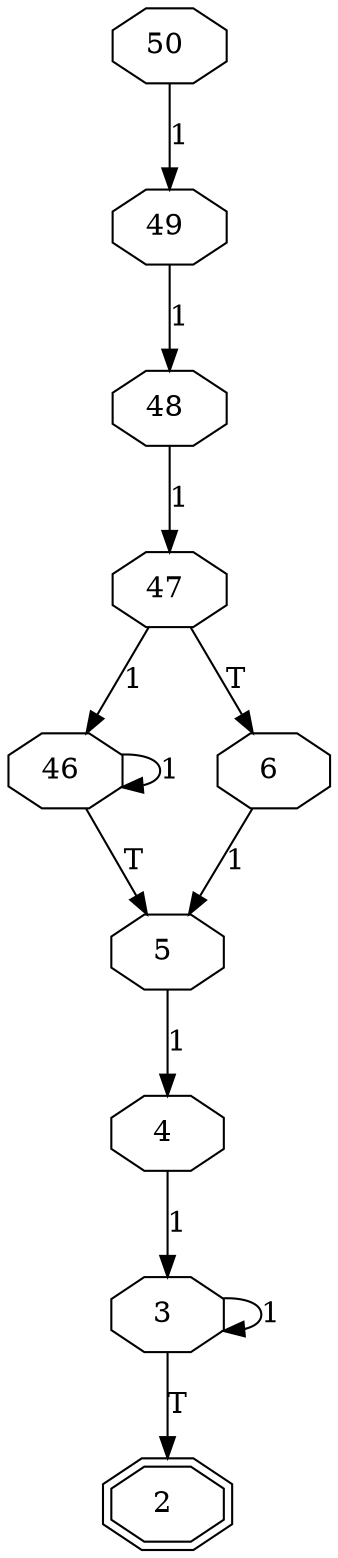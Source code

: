 digraph g
{
graph [ splines = false ] 
50 [shape=octagon label="50 "]
50 -> 49 [label=1] 
49 [shape=octagon label="49 "]
49 -> 48 [label=1] 
48 [shape=octagon label="48 "]
48 -> 47 [label=1] 
47 [shape=octagon label="47 "]
47 -> 46 [label=1] 
47 -> 6 [label=T] 
46 [shape=octagon label="46 "]
46 -> 46 [label=1] 
46 -> 5 [label=T] 
6 [shape=octagon label="6 "]
6 -> 5 [label=1] 
5 [shape=octagon label="5 "]
5 -> 4 [label=1] 
4 [shape=octagon label="4 "]
4 -> 3 [label=1] 
3 [shape=octagon label="3 "]
3 -> 3 [label=1] 
3 -> 2 [label=T] 
2 [shape=doubleoctagon label="2 "]
}
